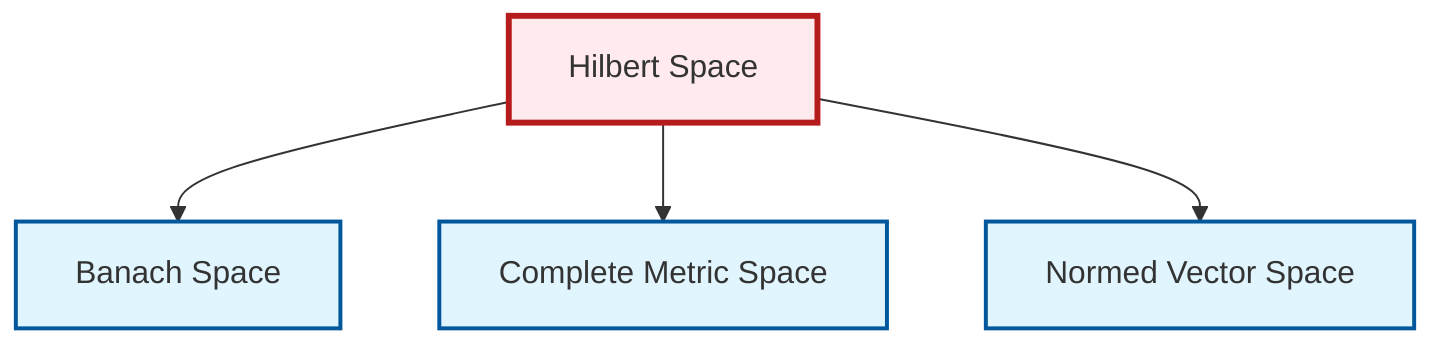 graph TD
    classDef definition fill:#e1f5fe,stroke:#01579b,stroke-width:2px
    classDef theorem fill:#f3e5f5,stroke:#4a148c,stroke-width:2px
    classDef axiom fill:#fff3e0,stroke:#e65100,stroke-width:2px
    classDef example fill:#e8f5e9,stroke:#1b5e20,stroke-width:2px
    classDef current fill:#ffebee,stroke:#b71c1c,stroke-width:3px
    def-banach-space["Banach Space"]:::definition
    def-complete-metric-space["Complete Metric Space"]:::definition
    def-normed-vector-space["Normed Vector Space"]:::definition
    def-hilbert-space["Hilbert Space"]:::definition
    def-hilbert-space --> def-banach-space
    def-hilbert-space --> def-complete-metric-space
    def-hilbert-space --> def-normed-vector-space
    class def-hilbert-space current